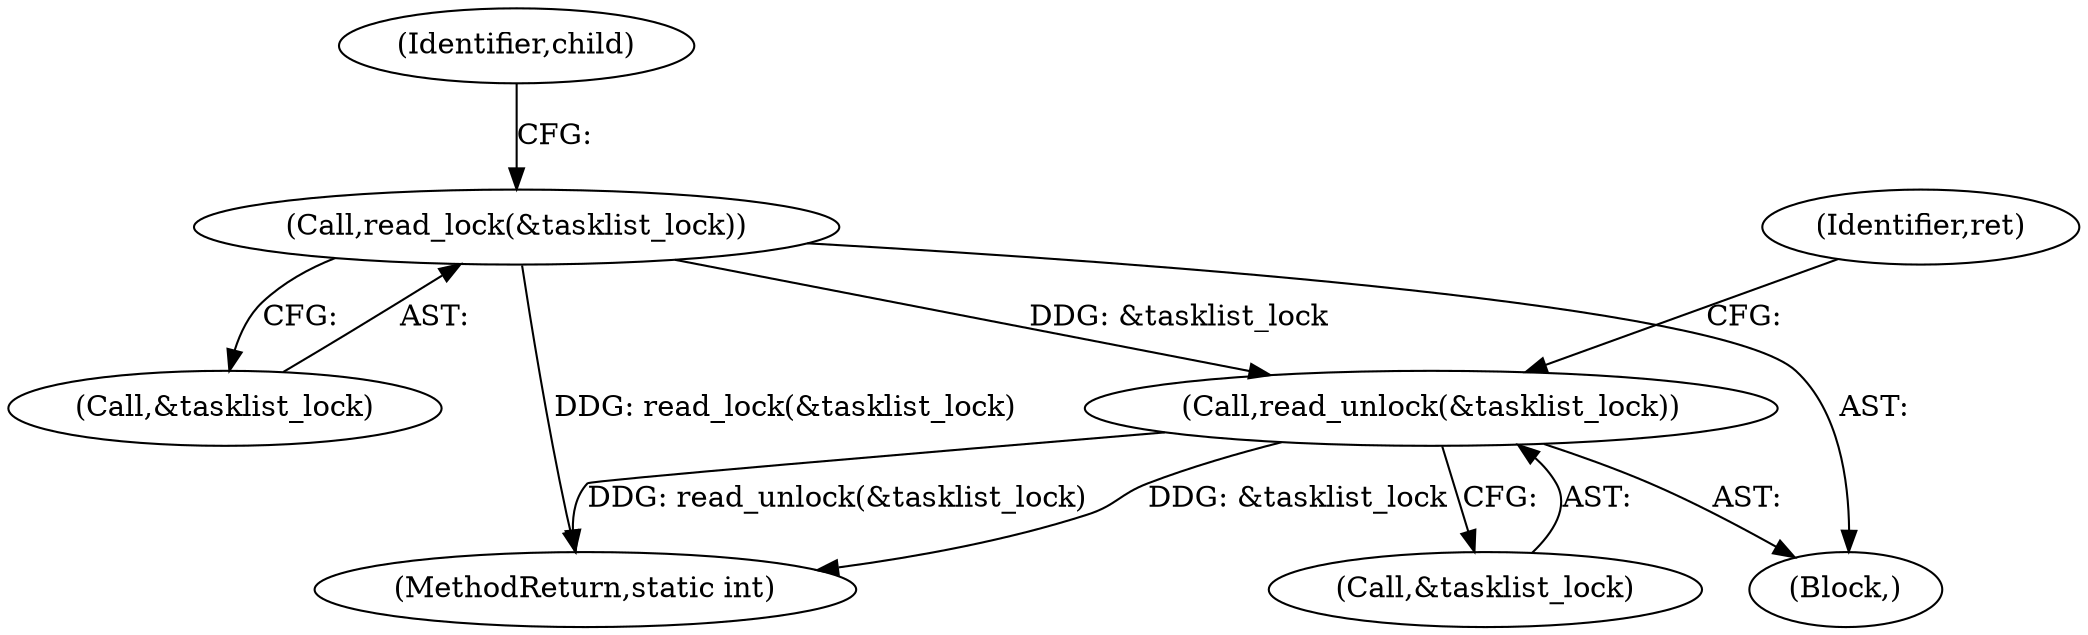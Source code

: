 digraph "0_linux_9899d11f654474d2d54ea52ceaa2a1f4db3abd68_2@API" {
"1000160" [label="(Call,read_unlock(&tasklist_lock))"];
"1000112" [label="(Call,read_lock(&tasklist_lock))"];
"1000119" [label="(Identifier,child)"];
"1000160" [label="(Call,read_unlock(&tasklist_lock))"];
"1000180" [label="(MethodReturn,static int)"];
"1000113" [label="(Call,&tasklist_lock)"];
"1000161" [label="(Call,&tasklist_lock)"];
"1000106" [label="(Block,)"];
"1000166" [label="(Identifier,ret)"];
"1000112" [label="(Call,read_lock(&tasklist_lock))"];
"1000160" -> "1000106"  [label="AST: "];
"1000160" -> "1000161"  [label="CFG: "];
"1000161" -> "1000160"  [label="AST: "];
"1000166" -> "1000160"  [label="CFG: "];
"1000160" -> "1000180"  [label="DDG: read_unlock(&tasklist_lock)"];
"1000160" -> "1000180"  [label="DDG: &tasklist_lock"];
"1000112" -> "1000160"  [label="DDG: &tasklist_lock"];
"1000112" -> "1000106"  [label="AST: "];
"1000112" -> "1000113"  [label="CFG: "];
"1000113" -> "1000112"  [label="AST: "];
"1000119" -> "1000112"  [label="CFG: "];
"1000112" -> "1000180"  [label="DDG: read_lock(&tasklist_lock)"];
}
